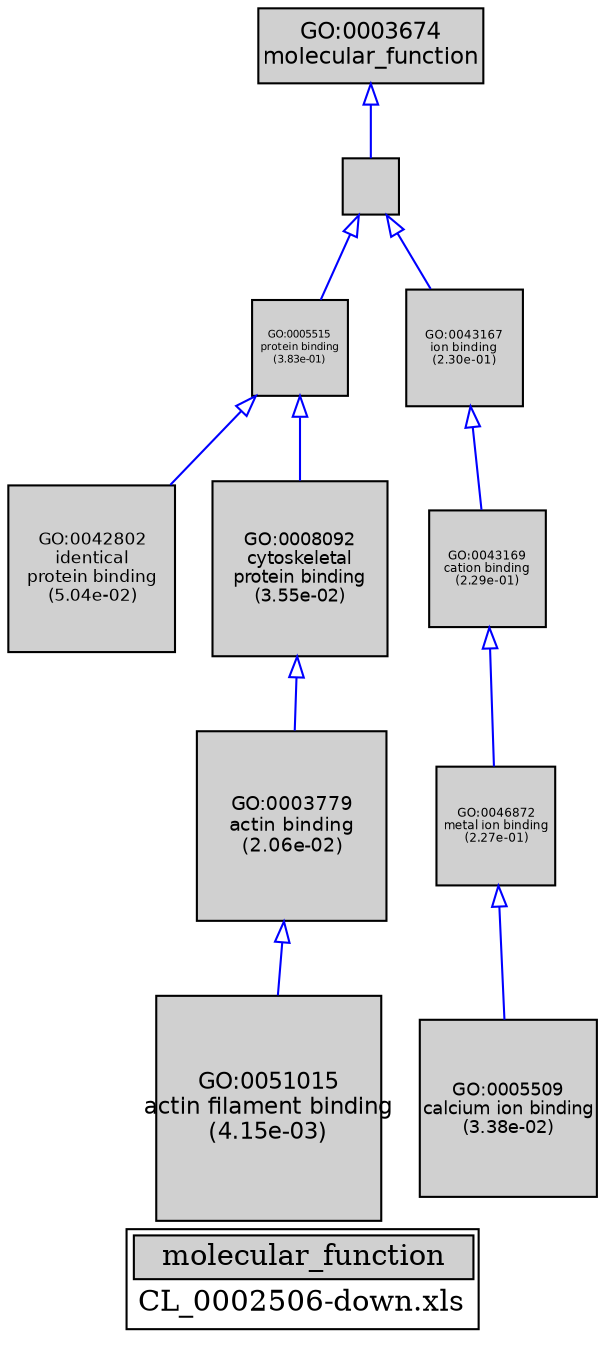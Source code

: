 digraph "molecular_function" {
graph [ bgcolor = "#FFFFFF", label = <<TABLE COLOR="black" BGCOLOR="white"><TR><TD COLSPAN="2" BGCOLOR="#D0D0D0"><FONT COLOR="black">molecular_function</FONT></TD></TR><TR><TD BORDER="0">CL_0002506-down.xls</TD></TR></TABLE>> ];
node [ fontname = "Helvetica" ];

subgraph "nodes" {

node [ style = "filled", fixedsize = "true", width = 1, shape = "box", fontsize = 9, fillcolor = "#D0D0D0", fontcolor = "black", color = "black" ];

"GO:0046872" [ URL = "#GO:0046872", label = <<TABLE BORDER="0"><TR><TD>GO:0046872<BR/>metal ion binding<BR/>(2.27e-01)</TD></TR></TABLE>>, width = 0.784909892107, shape = "box", fontsize = 5.65135122317, height = 0.784909892107 ];
"GO:0005509" [ URL = "#GO:0005509", label = <<TABLE BORDER="0"><TR><TD>GO:0005509<BR/>calcium ion binding<BR/>(3.38e-02)</TD></TR></TABLE>>, width = 1.18008302489, shape = "box", fontsize = 8.49659777918, height = 1.18008302489 ];
"GO:0042802" [ URL = "#GO:0042802", label = <<TABLE BORDER="0"><TR><TD>GO:0042802<BR/>identical<BR/>protein binding<BR/>(5.04e-02)</TD></TR></TABLE>>, width = 1.10919838402, shape = "box", fontsize = 7.98622836493, height = 1.10919838402 ];
"GO:0051015" [ URL = "#GO:0051015", label = <<TABLE BORDER="0"><TR><TD>GO:0051015<BR/>actin filament binding<BR/>(4.15e-03)</TD></TR></TABLE>>, width = 1.5, shape = "box", fontsize = 10.8, height = 1.5 ];
"GO:0005488" [ URL = "#GO:0005488", label = "", width = 0.374030657005, shape = "box", height = 0.374030657005 ];
"GO:0003674" [ URL = "#GO:0003674", label = <<TABLE BORDER="0"><TR><TD>GO:0003674<BR/>molecular_function</TD></TR></TABLE>>, width = 1.5, shape = "box", fontsize = 10.8 ];
"GO:0008092" [ URL = "#GO:0008092", label = <<TABLE BORDER="0"><TR><TD>GO:0008092<BR/>cytoskeletal<BR/>protein binding<BR/>(3.55e-02)</TD></TR></TABLE>>, width = 1.17157792862, shape = "box", fontsize = 8.43536108604, height = 1.17157792862 ];
"GO:0005515" [ URL = "#GO:0005515", label = <<TABLE BORDER="0"><TR><TD>GO:0005515<BR/>protein binding<BR/>(3.83e-01)</TD></TR></TABLE>>, width = 0.634355047035, shape = "box", fontsize = 5.0, height = 0.634355047035 ];
"GO:0043169" [ URL = "#GO:0043169", label = <<TABLE BORDER="0"><TR><TD>GO:0043169<BR/>cation binding<BR/>(2.29e-01)</TD></TR></TABLE>>, width = 0.781957215501, shape = "box", fontsize = 5.63009195161, height = 0.781957215501 ];
"GO:0003779" [ URL = "#GO:0003779", label = <<TABLE BORDER="0"><TR><TD>GO:0003779<BR/>actin binding<BR/>(2.06e-02)</TD></TR></TABLE>>, width = 1.26312595004, shape = "box", fontsize = 9.0945068403, height = 1.26312595004 ];
"GO:0043167" [ URL = "#GO:0043167", label = <<TABLE BORDER="0"><TR><TD>GO:0043167<BR/>ion binding<BR/>(2.30e-01)</TD></TR></TABLE>>, width = 0.781029401089, shape = "box", fontsize = 5.62341168784, height = 0.781029401089 ];
}
subgraph "edges" {


edge [ dir = "back", weight = 1 ];
subgraph "regulates" {


edge [ color = "cyan", arrowtail = "none" ];
subgraph "positive" {


edge [ color = "green", arrowtail = "vee" ];
}
subgraph "negative" {


edge [ color = "red", arrowtail = "tee" ];
}
}
subgraph "part_of" {


edge [ color = "purple", arrowtail = "diamond", weight = 2.5 ];
}
subgraph "is_a" {


edge [ color = "blue", arrowtail = "empty", weight = 5.0 ];
"GO:0005488" -> "GO:0043167";
"GO:0005515" -> "GO:0042802";
"GO:0008092" -> "GO:0003779";
"GO:0043169" -> "GO:0046872";
"GO:0003779" -> "GO:0051015";
"GO:0005488" -> "GO:0005515";
"GO:0046872" -> "GO:0005509";
"GO:0003674" -> "GO:0005488";
"GO:0043167" -> "GO:0043169";
"GO:0005515" -> "GO:0008092";
}
}
}
